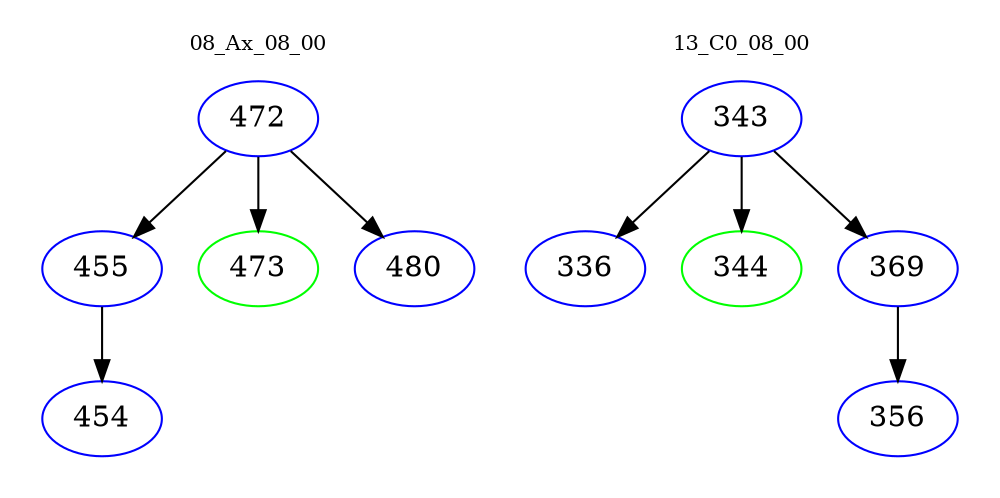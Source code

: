 digraph{
subgraph cluster_0 {
color = white
label = "08_Ax_08_00";
fontsize=10;
T0_472 [label="472", color="blue"]
T0_472 -> T0_455 [color="black"]
T0_455 [label="455", color="blue"]
T0_455 -> T0_454 [color="black"]
T0_454 [label="454", color="blue"]
T0_472 -> T0_473 [color="black"]
T0_473 [label="473", color="green"]
T0_472 -> T0_480 [color="black"]
T0_480 [label="480", color="blue"]
}
subgraph cluster_1 {
color = white
label = "13_C0_08_00";
fontsize=10;
T1_343 [label="343", color="blue"]
T1_343 -> T1_336 [color="black"]
T1_336 [label="336", color="blue"]
T1_343 -> T1_344 [color="black"]
T1_344 [label="344", color="green"]
T1_343 -> T1_369 [color="black"]
T1_369 [label="369", color="blue"]
T1_369 -> T1_356 [color="black"]
T1_356 [label="356", color="blue"]
}
}
